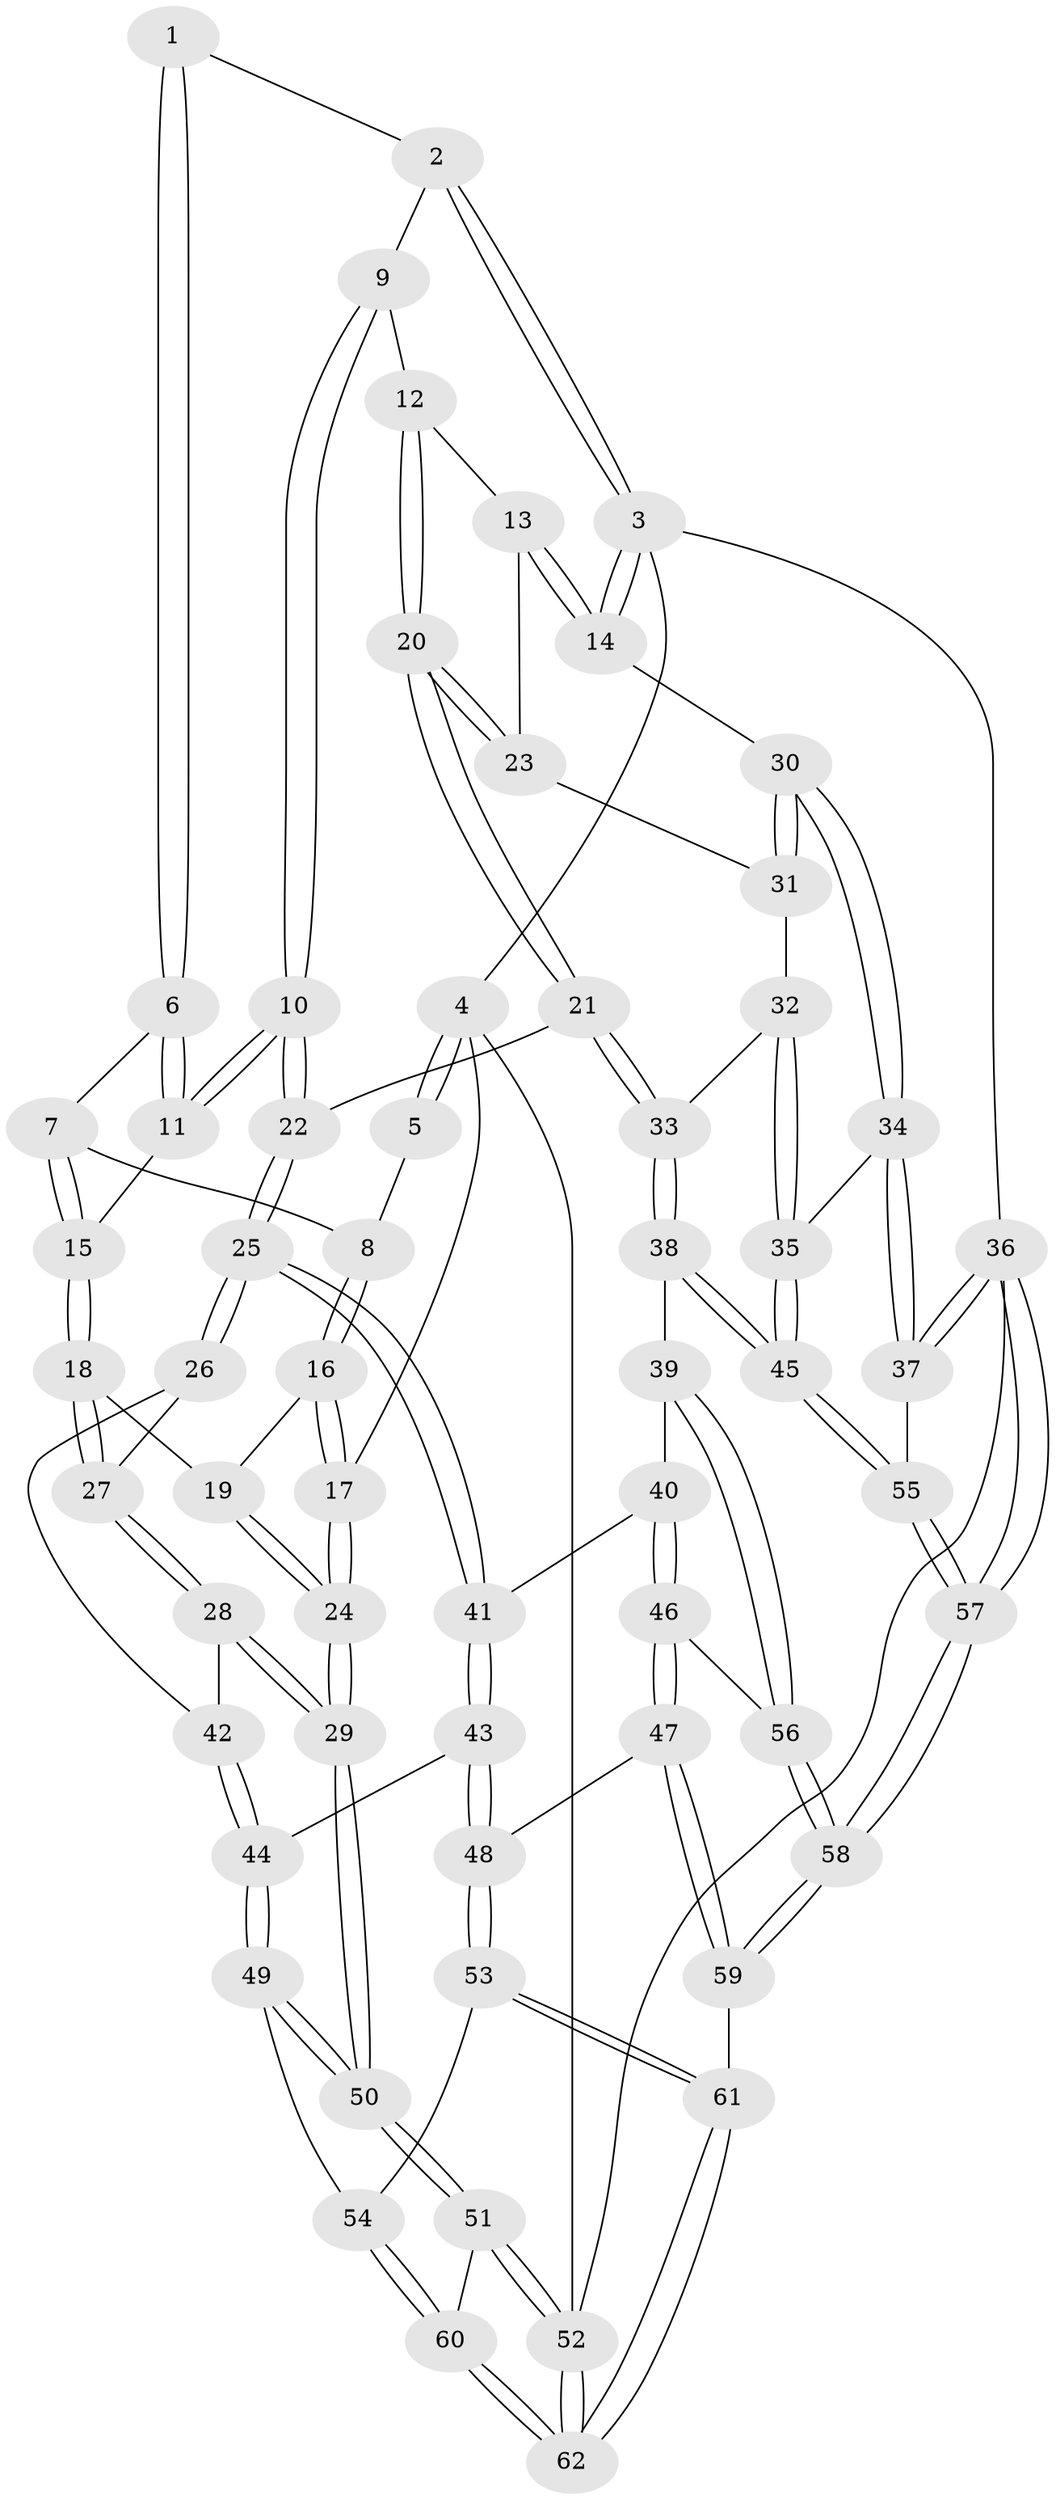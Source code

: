 // Generated by graph-tools (version 1.1) at 2025/01/03/09/25 05:01:04]
// undirected, 62 vertices, 152 edges
graph export_dot {
graph [start="1"]
  node [color=gray90,style=filled];
  1 [pos="+0.5020252530211895+0"];
  2 [pos="+0.5743954766633832+0"];
  3 [pos="+1+0"];
  4 [pos="+0+0"];
  5 [pos="+0+0"];
  6 [pos="+0.3531871719456496+0.10453658031927936"];
  7 [pos="+0.18244850064588328+0.11824444879933974"];
  8 [pos="+0.1572227863837208+0.11460150923723163"];
  9 [pos="+0.6029278040350508+0"];
  10 [pos="+0.47998386273121274+0.2836518507202508"];
  11 [pos="+0.3700489220710814+0.2512973917768162"];
  12 [pos="+0.6629889952793995+0.08993877346799913"];
  13 [pos="+0.8482736444599791+0.10909715239401503"];
  14 [pos="+1+0"];
  15 [pos="+0.32002743220808255+0.28465847614455475"];
  16 [pos="+0.13190754239106972+0.1841271367640737"];
  17 [pos="+0+0.04213550737277944"];
  18 [pos="+0.3186595959706782+0.2860698360187492"];
  19 [pos="+0.12121817041870526+0.23541241230615903"];
  20 [pos="+0.7388314557608209+0.28693021182747525"];
  21 [pos="+0.6836912112004009+0.3652434485442986"];
  22 [pos="+0.5654496238200983+0.39010976097183714"];
  23 [pos="+0.8077760444343359+0.27462982148686693"];
  24 [pos="+0+0.5222235409002678"];
  25 [pos="+0.5104438295098582+0.47457540730085773"];
  26 [pos="+0.410477385224435+0.47176353014485584"];
  27 [pos="+0.2920938990633093+0.3620153001909029"];
  28 [pos="+0.09929547648106407+0.48818453603414746"];
  29 [pos="+0+0.5618812498419918"];
  30 [pos="+1+0.15269358702496824"];
  31 [pos="+0.9196065196193153+0.28249984107992115"];
  32 [pos="+0.9126125984330481+0.4624482790092164"];
  33 [pos="+0.7397947993627895+0.45216984855381365"];
  34 [pos="+1+0.5760884737765077"];
  35 [pos="+1+0.5791474446953141"];
  36 [pos="+1+1"];
  37 [pos="+1+0.7202082391485193"];
  38 [pos="+0.7789511558398715+0.6987455223187724"];
  39 [pos="+0.7727124996726848+0.700279696713487"];
  40 [pos="+0.5355100119947711+0.5123041767060775"];
  41 [pos="+0.5105717324749937+0.47568400267967875"];
  42 [pos="+0.361884954033285+0.5065420518834672"];
  43 [pos="+0.404413453942027+0.707198440242425"];
  44 [pos="+0.3064966006820257+0.6757454741699173"];
  45 [pos="+0.7811160970079838+0.6993580574477355"];
  46 [pos="+0.5802951057132645+0.7835035461959674"];
  47 [pos="+0.536189809762842+0.8022994419572961"];
  48 [pos="+0.4780801403993406+0.7938568741061492"];
  49 [pos="+0.0969839495857623+0.681914996386735"];
  50 [pos="+0+0.587514298348534"];
  51 [pos="+0+0.8544447753940247"];
  52 [pos="+0+1"];
  53 [pos="+0.3627866208652444+0.9140000226178716"];
  54 [pos="+0.18928330529668697+0.8395135865443338"];
  55 [pos="+0.8498146792582401+0.806965240820092"];
  56 [pos="+0.6392175326531653+0.7726193994200667"];
  57 [pos="+1+1"];
  58 [pos="+0.8240285809917878+1"];
  59 [pos="+0.5973843433843228+1"];
  60 [pos="+0.17232822287539062+0.9697634766982871"];
  61 [pos="+0.3475353030827691+1"];
  62 [pos="+0.21423440538732255+1"];
  1 -- 2;
  1 -- 6;
  1 -- 6;
  2 -- 3;
  2 -- 3;
  2 -- 9;
  3 -- 4;
  3 -- 14;
  3 -- 14;
  3 -- 36;
  4 -- 5;
  4 -- 5;
  4 -- 17;
  4 -- 52;
  5 -- 8;
  6 -- 7;
  6 -- 11;
  6 -- 11;
  7 -- 8;
  7 -- 15;
  7 -- 15;
  8 -- 16;
  8 -- 16;
  9 -- 10;
  9 -- 10;
  9 -- 12;
  10 -- 11;
  10 -- 11;
  10 -- 22;
  10 -- 22;
  11 -- 15;
  12 -- 13;
  12 -- 20;
  12 -- 20;
  13 -- 14;
  13 -- 14;
  13 -- 23;
  14 -- 30;
  15 -- 18;
  15 -- 18;
  16 -- 17;
  16 -- 17;
  16 -- 19;
  17 -- 24;
  17 -- 24;
  18 -- 19;
  18 -- 27;
  18 -- 27;
  19 -- 24;
  19 -- 24;
  20 -- 21;
  20 -- 21;
  20 -- 23;
  20 -- 23;
  21 -- 22;
  21 -- 33;
  21 -- 33;
  22 -- 25;
  22 -- 25;
  23 -- 31;
  24 -- 29;
  24 -- 29;
  25 -- 26;
  25 -- 26;
  25 -- 41;
  25 -- 41;
  26 -- 27;
  26 -- 42;
  27 -- 28;
  27 -- 28;
  28 -- 29;
  28 -- 29;
  28 -- 42;
  29 -- 50;
  29 -- 50;
  30 -- 31;
  30 -- 31;
  30 -- 34;
  30 -- 34;
  31 -- 32;
  32 -- 33;
  32 -- 35;
  32 -- 35;
  33 -- 38;
  33 -- 38;
  34 -- 35;
  34 -- 37;
  34 -- 37;
  35 -- 45;
  35 -- 45;
  36 -- 37;
  36 -- 37;
  36 -- 57;
  36 -- 57;
  36 -- 52;
  37 -- 55;
  38 -- 39;
  38 -- 45;
  38 -- 45;
  39 -- 40;
  39 -- 56;
  39 -- 56;
  40 -- 41;
  40 -- 46;
  40 -- 46;
  41 -- 43;
  41 -- 43;
  42 -- 44;
  42 -- 44;
  43 -- 44;
  43 -- 48;
  43 -- 48;
  44 -- 49;
  44 -- 49;
  45 -- 55;
  45 -- 55;
  46 -- 47;
  46 -- 47;
  46 -- 56;
  47 -- 48;
  47 -- 59;
  47 -- 59;
  48 -- 53;
  48 -- 53;
  49 -- 50;
  49 -- 50;
  49 -- 54;
  50 -- 51;
  50 -- 51;
  51 -- 52;
  51 -- 52;
  51 -- 60;
  52 -- 62;
  52 -- 62;
  53 -- 54;
  53 -- 61;
  53 -- 61;
  54 -- 60;
  54 -- 60;
  55 -- 57;
  55 -- 57;
  56 -- 58;
  56 -- 58;
  57 -- 58;
  57 -- 58;
  58 -- 59;
  58 -- 59;
  59 -- 61;
  60 -- 62;
  60 -- 62;
  61 -- 62;
  61 -- 62;
}
